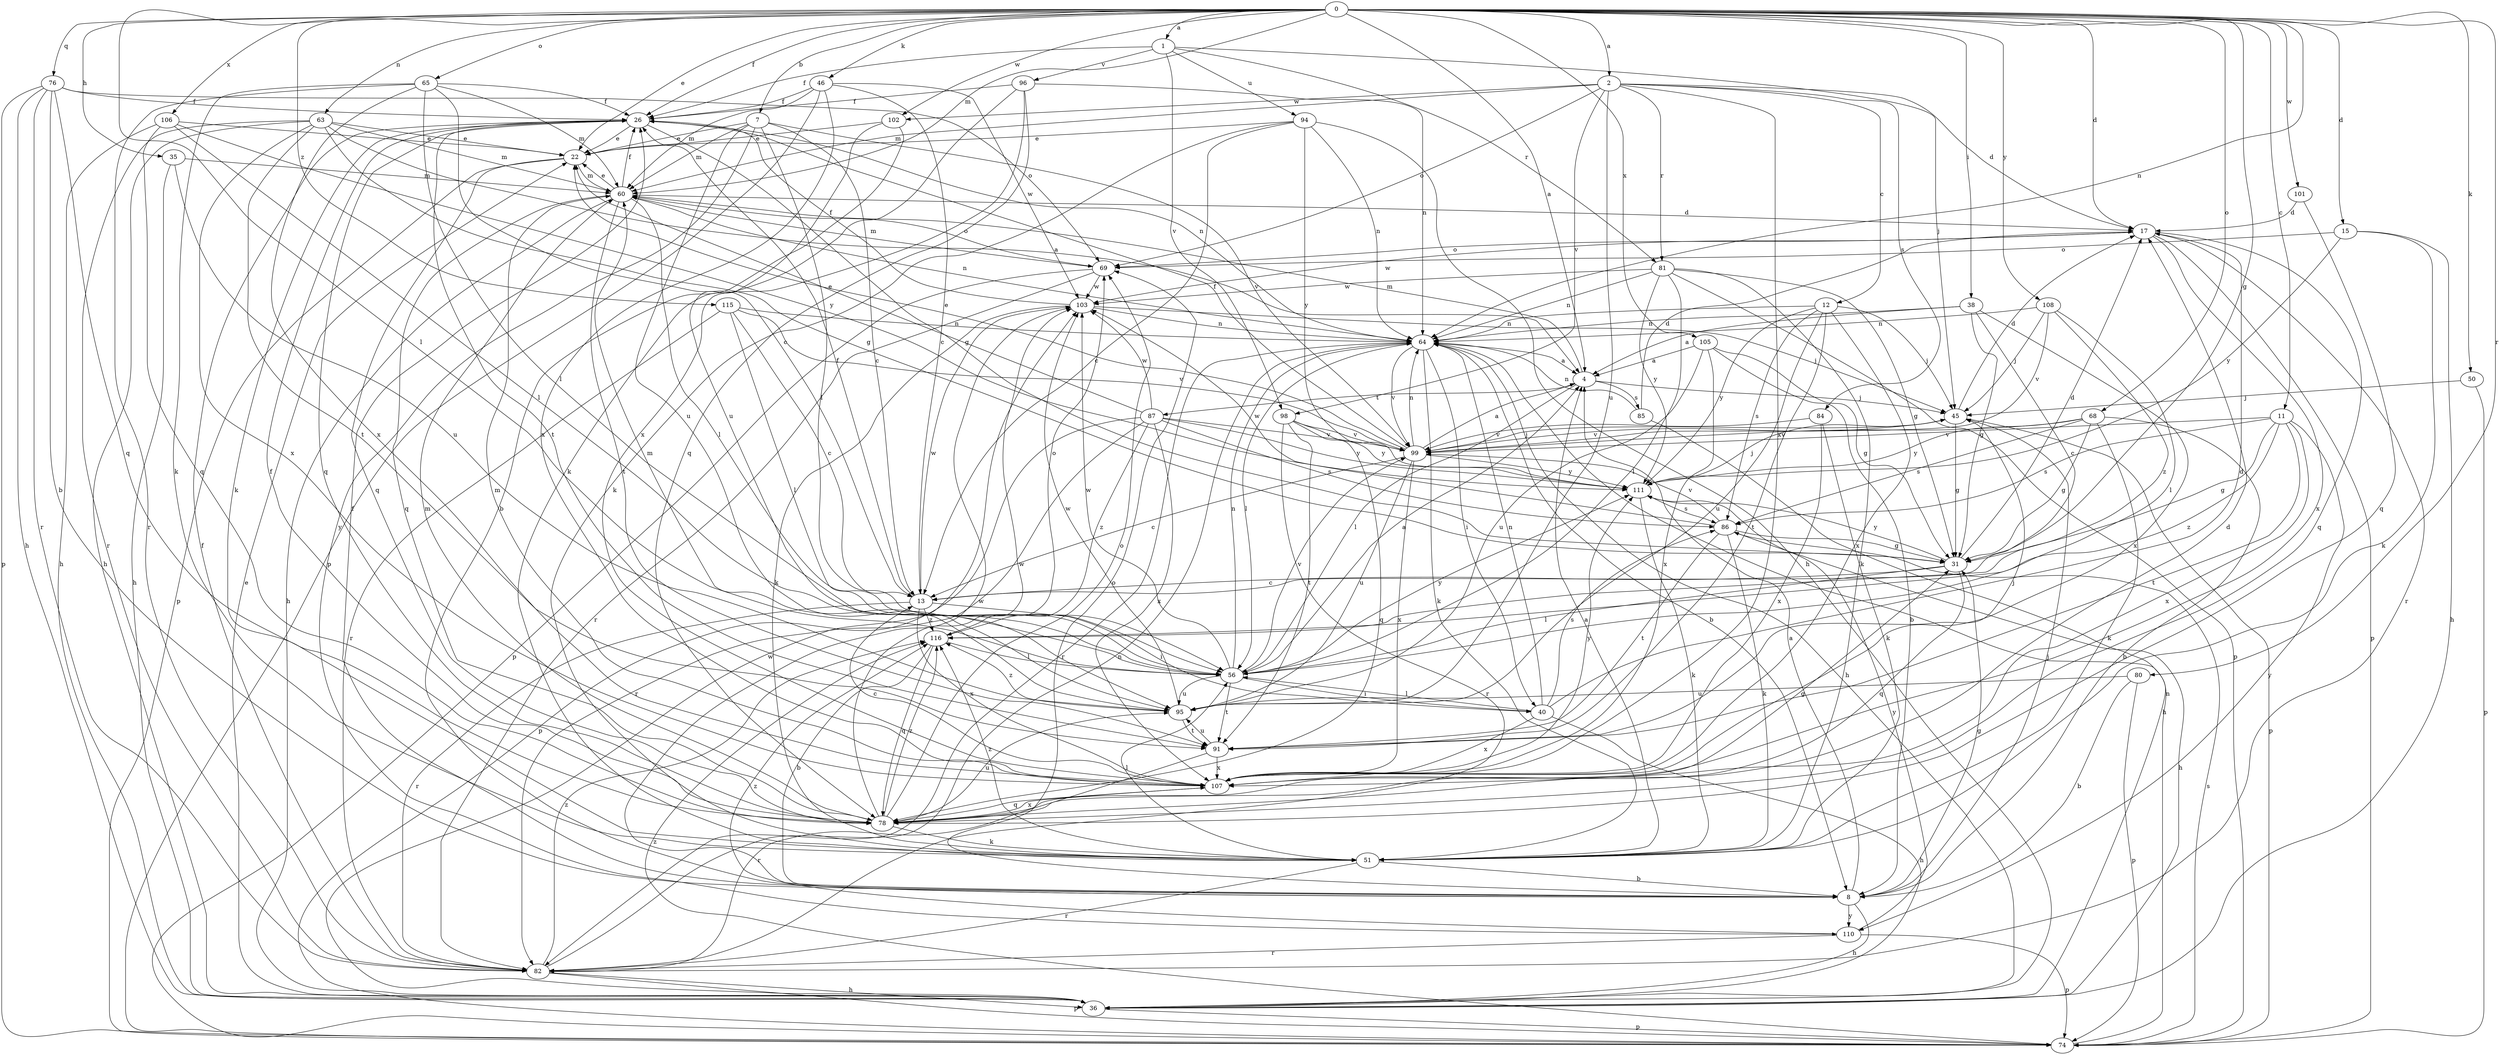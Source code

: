 strict digraph  {
0;
1;
2;
4;
7;
8;
11;
12;
13;
15;
17;
22;
26;
31;
35;
36;
38;
40;
45;
46;
50;
51;
56;
60;
63;
64;
65;
68;
69;
74;
76;
78;
80;
81;
82;
84;
85;
86;
87;
91;
94;
95;
96;
98;
99;
101;
102;
103;
105;
106;
107;
108;
110;
111;
115;
116;
0 -> 1  [label=a];
0 -> 2  [label=a];
0 -> 4  [label=a];
0 -> 7  [label=b];
0 -> 11  [label=c];
0 -> 15  [label=d];
0 -> 17  [label=d];
0 -> 22  [label=e];
0 -> 26  [label=f];
0 -> 31  [label=g];
0 -> 35  [label=h];
0 -> 38  [label=i];
0 -> 46  [label=k];
0 -> 50  [label=k];
0 -> 56  [label=l];
0 -> 60  [label=m];
0 -> 63  [label=n];
0 -> 64  [label=n];
0 -> 65  [label=o];
0 -> 68  [label=o];
0 -> 76  [label=q];
0 -> 80  [label=r];
0 -> 101  [label=w];
0 -> 102  [label=w];
0 -> 105  [label=x];
0 -> 106  [label=x];
0 -> 108  [label=y];
0 -> 115  [label=z];
1 -> 26  [label=f];
1 -> 45  [label=j];
1 -> 81  [label=r];
1 -> 94  [label=u];
1 -> 96  [label=v];
1 -> 98  [label=v];
2 -> 12  [label=c];
2 -> 17  [label=d];
2 -> 60  [label=m];
2 -> 69  [label=o];
2 -> 81  [label=r];
2 -> 84  [label=s];
2 -> 95  [label=u];
2 -> 98  [label=v];
2 -> 102  [label=w];
2 -> 107  [label=x];
4 -> 45  [label=j];
4 -> 56  [label=l];
4 -> 60  [label=m];
4 -> 85  [label=s];
4 -> 87  [label=t];
7 -> 13  [label=c];
7 -> 22  [label=e];
7 -> 56  [label=l];
7 -> 60  [label=m];
7 -> 95  [label=u];
7 -> 99  [label=v];
7 -> 110  [label=y];
8 -> 4  [label=a];
8 -> 26  [label=f];
8 -> 31  [label=g];
8 -> 36  [label=h];
8 -> 45  [label=j];
8 -> 69  [label=o];
8 -> 103  [label=w];
8 -> 110  [label=y];
11 -> 31  [label=g];
11 -> 86  [label=s];
11 -> 91  [label=t];
11 -> 99  [label=v];
11 -> 107  [label=x];
11 -> 110  [label=y];
11 -> 116  [label=z];
12 -> 45  [label=j];
12 -> 64  [label=n];
12 -> 86  [label=s];
12 -> 91  [label=t];
12 -> 95  [label=u];
12 -> 107  [label=x];
12 -> 111  [label=y];
13 -> 26  [label=f];
13 -> 40  [label=i];
13 -> 82  [label=r];
13 -> 103  [label=w];
13 -> 107  [label=x];
13 -> 116  [label=z];
15 -> 36  [label=h];
15 -> 51  [label=k];
15 -> 69  [label=o];
15 -> 111  [label=y];
17 -> 69  [label=o];
17 -> 74  [label=p];
17 -> 78  [label=q];
17 -> 82  [label=r];
17 -> 103  [label=w];
17 -> 107  [label=x];
22 -> 60  [label=m];
22 -> 74  [label=p];
22 -> 78  [label=q];
26 -> 22  [label=e];
26 -> 31  [label=g];
26 -> 51  [label=k];
26 -> 64  [label=n];
26 -> 78  [label=q];
26 -> 91  [label=t];
31 -> 13  [label=c];
31 -> 17  [label=d];
31 -> 56  [label=l];
31 -> 78  [label=q];
31 -> 111  [label=y];
35 -> 36  [label=h];
35 -> 60  [label=m];
35 -> 95  [label=u];
36 -> 22  [label=e];
36 -> 74  [label=p];
36 -> 103  [label=w];
38 -> 4  [label=a];
38 -> 13  [label=c];
38 -> 31  [label=g];
38 -> 64  [label=n];
38 -> 107  [label=x];
40 -> 17  [label=d];
40 -> 36  [label=h];
40 -> 56  [label=l];
40 -> 64  [label=n];
40 -> 86  [label=s];
40 -> 107  [label=x];
45 -> 17  [label=d];
45 -> 31  [label=g];
45 -> 74  [label=p];
45 -> 99  [label=v];
46 -> 13  [label=c];
46 -> 26  [label=f];
46 -> 60  [label=m];
46 -> 74  [label=p];
46 -> 103  [label=w];
46 -> 107  [label=x];
50 -> 45  [label=j];
50 -> 74  [label=p];
51 -> 4  [label=a];
51 -> 8  [label=b];
51 -> 56  [label=l];
51 -> 82  [label=r];
51 -> 116  [label=z];
56 -> 4  [label=a];
56 -> 40  [label=i];
56 -> 64  [label=n];
56 -> 91  [label=t];
56 -> 95  [label=u];
56 -> 99  [label=v];
56 -> 103  [label=w];
56 -> 111  [label=y];
60 -> 17  [label=d];
60 -> 22  [label=e];
60 -> 26  [label=f];
60 -> 36  [label=h];
60 -> 56  [label=l];
60 -> 64  [label=n];
60 -> 69  [label=o];
60 -> 78  [label=q];
60 -> 91  [label=t];
63 -> 4  [label=a];
63 -> 22  [label=e];
63 -> 31  [label=g];
63 -> 36  [label=h];
63 -> 60  [label=m];
63 -> 82  [label=r];
63 -> 91  [label=t];
63 -> 107  [label=x];
64 -> 4  [label=a];
64 -> 8  [label=b];
64 -> 36  [label=h];
64 -> 40  [label=i];
64 -> 51  [label=k];
64 -> 56  [label=l];
64 -> 82  [label=r];
64 -> 99  [label=v];
65 -> 13  [label=c];
65 -> 26  [label=f];
65 -> 51  [label=k];
65 -> 56  [label=l];
65 -> 60  [label=m];
65 -> 82  [label=r];
65 -> 107  [label=x];
68 -> 8  [label=b];
68 -> 31  [label=g];
68 -> 51  [label=k];
68 -> 86  [label=s];
68 -> 99  [label=v];
68 -> 111  [label=y];
69 -> 60  [label=m];
69 -> 74  [label=p];
69 -> 82  [label=r];
69 -> 103  [label=w];
74 -> 64  [label=n];
74 -> 86  [label=s];
74 -> 116  [label=z];
76 -> 8  [label=b];
76 -> 26  [label=f];
76 -> 36  [label=h];
76 -> 69  [label=o];
76 -> 74  [label=p];
76 -> 78  [label=q];
76 -> 82  [label=r];
78 -> 17  [label=d];
78 -> 26  [label=f];
78 -> 31  [label=g];
78 -> 51  [label=k];
78 -> 60  [label=m];
78 -> 69  [label=o];
78 -> 95  [label=u];
78 -> 103  [label=w];
78 -> 107  [label=x];
78 -> 116  [label=z];
80 -> 8  [label=b];
80 -> 74  [label=p];
80 -> 95  [label=u];
81 -> 31  [label=g];
81 -> 51  [label=k];
81 -> 56  [label=l];
81 -> 64  [label=n];
81 -> 74  [label=p];
81 -> 103  [label=w];
81 -> 111  [label=y];
82 -> 26  [label=f];
82 -> 36  [label=h];
82 -> 64  [label=n];
82 -> 74  [label=p];
82 -> 116  [label=z];
84 -> 51  [label=k];
84 -> 99  [label=v];
84 -> 107  [label=x];
85 -> 17  [label=d];
85 -> 36  [label=h];
85 -> 64  [label=n];
86 -> 31  [label=g];
86 -> 36  [label=h];
86 -> 51  [label=k];
86 -> 91  [label=t];
86 -> 99  [label=v];
86 -> 103  [label=w];
87 -> 22  [label=e];
87 -> 74  [label=p];
87 -> 82  [label=r];
87 -> 86  [label=s];
87 -> 99  [label=v];
87 -> 103  [label=w];
87 -> 107  [label=x];
87 -> 111  [label=y];
87 -> 116  [label=z];
91 -> 45  [label=j];
91 -> 82  [label=r];
91 -> 95  [label=u];
91 -> 107  [label=x];
94 -> 13  [label=c];
94 -> 22  [label=e];
94 -> 36  [label=h];
94 -> 51  [label=k];
94 -> 64  [label=n];
94 -> 111  [label=y];
95 -> 60  [label=m];
95 -> 91  [label=t];
95 -> 103  [label=w];
95 -> 116  [label=z];
96 -> 26  [label=f];
96 -> 51  [label=k];
96 -> 64  [label=n];
96 -> 78  [label=q];
96 -> 107  [label=x];
98 -> 78  [label=q];
98 -> 82  [label=r];
98 -> 91  [label=t];
98 -> 99  [label=v];
98 -> 111  [label=y];
99 -> 4  [label=a];
99 -> 13  [label=c];
99 -> 22  [label=e];
99 -> 26  [label=f];
99 -> 45  [label=j];
99 -> 64  [label=n];
99 -> 95  [label=u];
99 -> 107  [label=x];
99 -> 111  [label=y];
101 -> 17  [label=d];
101 -> 78  [label=q];
102 -> 8  [label=b];
102 -> 22  [label=e];
102 -> 95  [label=u];
103 -> 26  [label=f];
103 -> 45  [label=j];
103 -> 51  [label=k];
103 -> 64  [label=n];
105 -> 4  [label=a];
105 -> 8  [label=b];
105 -> 31  [label=g];
105 -> 95  [label=u];
105 -> 107  [label=x];
106 -> 22  [label=e];
106 -> 36  [label=h];
106 -> 56  [label=l];
106 -> 78  [label=q];
106 -> 111  [label=y];
107 -> 13  [label=c];
107 -> 60  [label=m];
107 -> 78  [label=q];
107 -> 111  [label=y];
108 -> 45  [label=j];
108 -> 56  [label=l];
108 -> 64  [label=n];
108 -> 99  [label=v];
108 -> 116  [label=z];
110 -> 74  [label=p];
110 -> 82  [label=r];
110 -> 111  [label=y];
110 -> 116  [label=z];
111 -> 45  [label=j];
111 -> 51  [label=k];
111 -> 86  [label=s];
115 -> 13  [label=c];
115 -> 56  [label=l];
115 -> 64  [label=n];
115 -> 82  [label=r];
115 -> 99  [label=v];
116 -> 8  [label=b];
116 -> 56  [label=l];
116 -> 69  [label=o];
116 -> 78  [label=q];
}

